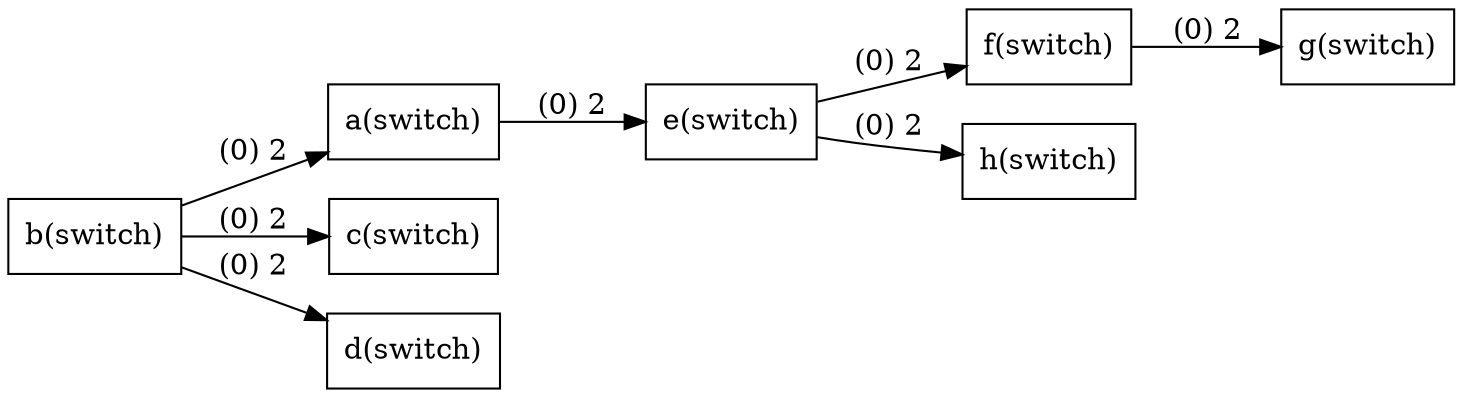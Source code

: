 digraph G{
rankdir=LR;
node [shape=record];

b [label="b(switch)"];
a [label="a(switch)"];
b->a[label="(0) 2"];
a [label="a(switch)"];
e [label="e(switch)"];
a->e[label="(0) 2"];
e [label="e(switch)"];
f [label="f(switch)"];
e->f[label="(0) 2"];
f [label="f(switch)"];
g [label="g(switch)"];
f->g[label="(0) 2"];
e [label="e(switch)"];
h [label="h(switch)"];
e->h[label="(0) 2"];
b [label="b(switch)"];
c [label="c(switch)"];
b->c[label="(0) 2"];
b [label="b(switch)"];
d [label="d(switch)"];
b->d[label="(0) 2"];

}